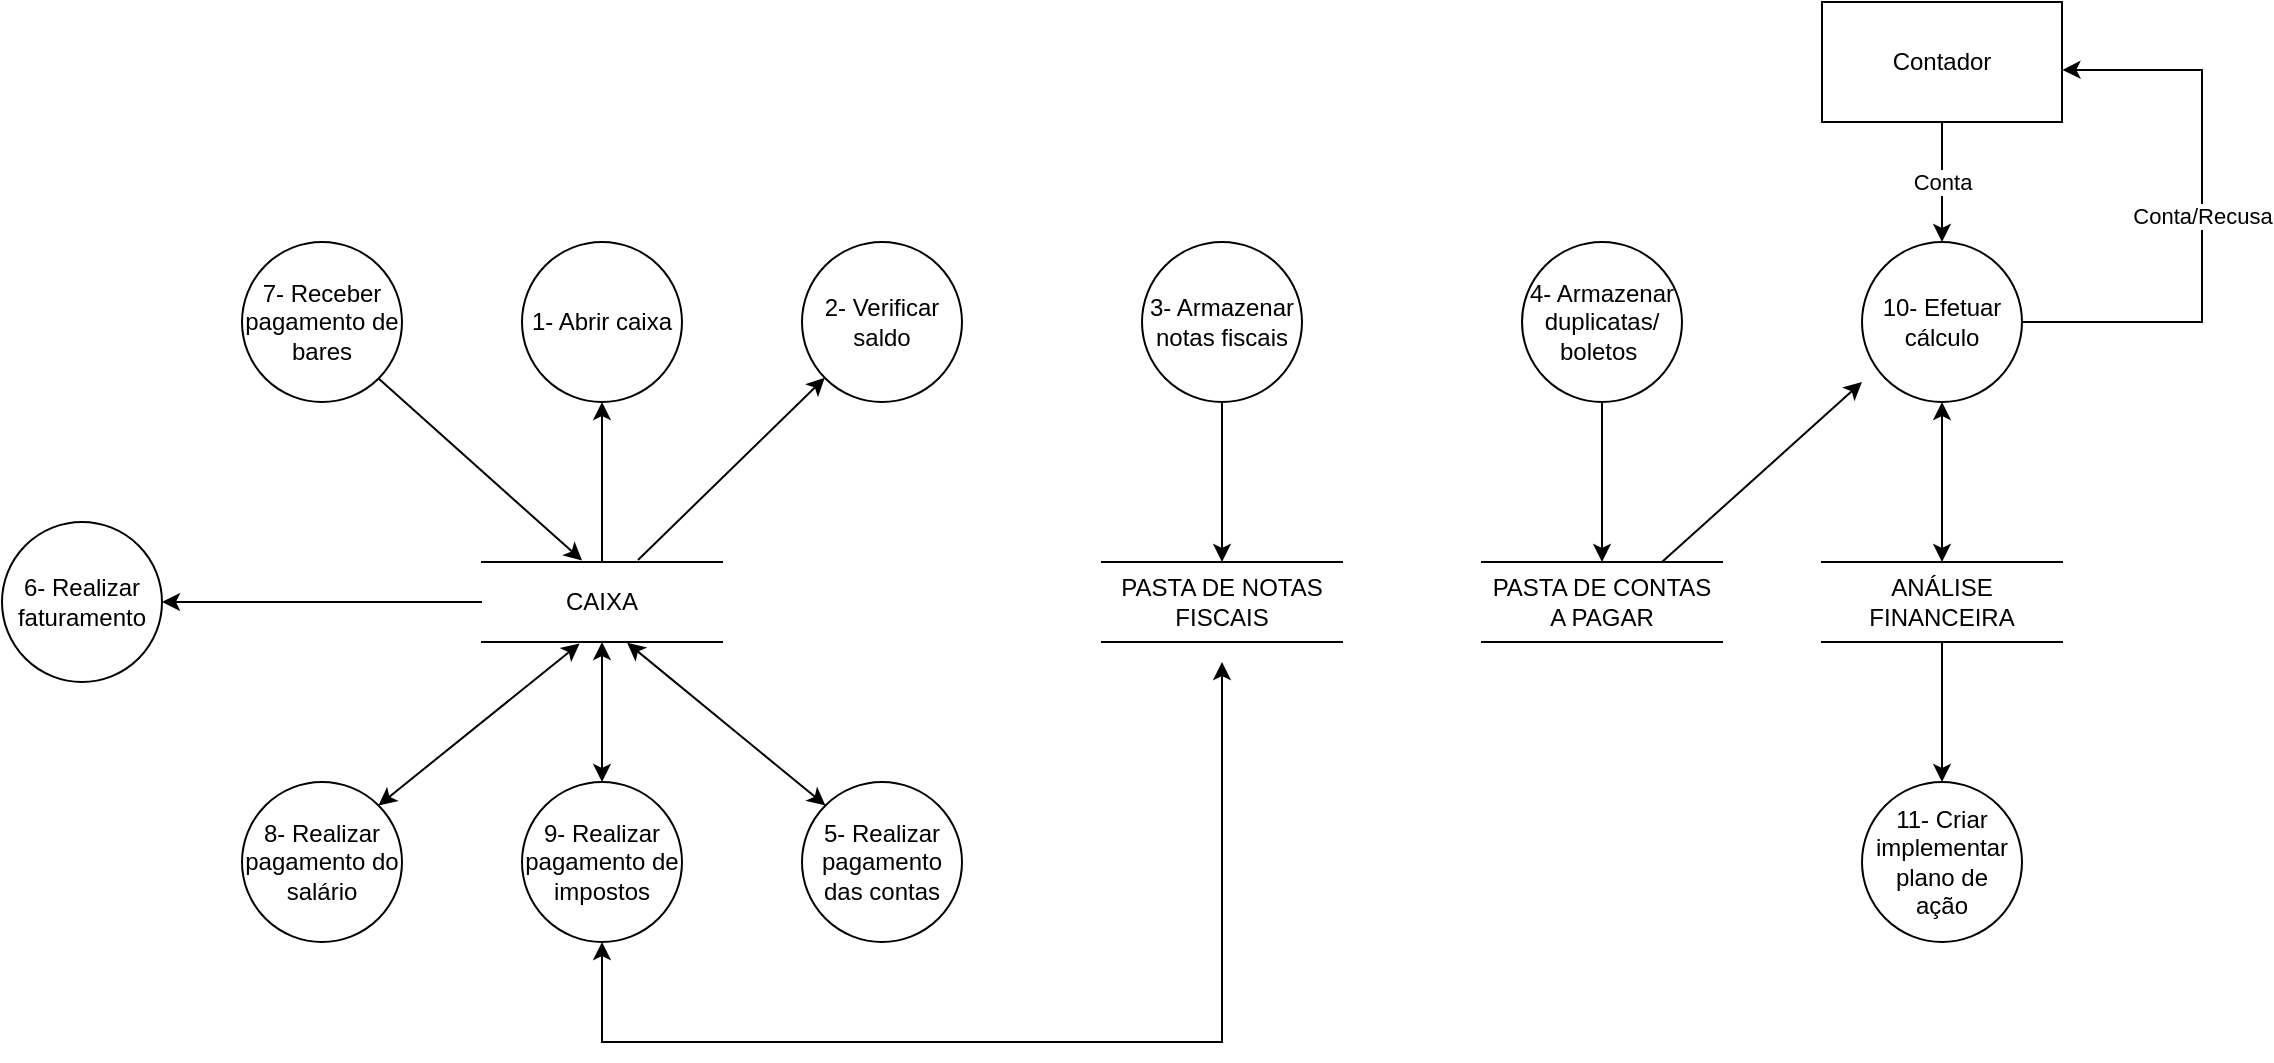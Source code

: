 <mxfile version="12.8.8" type="device"><diagram id="GbOz0Nd0qkdgYAGftv0R" name="Page-1"><mxGraphModel dx="2522" dy="433" grid="1" gridSize="10" guides="1" tooltips="1" connect="1" arrows="1" fold="1" page="1" pageScale="1" pageWidth="827" pageHeight="1169" math="0" shadow="0"><root><mxCell id="0"/><mxCell id="1" parent="0"/><mxCell id="bYGQxbnbJjQR9nTMSgg3-47" value="Conta" style="edgeStyle=orthogonalEdgeStyle;rounded=0;orthogonalLoop=1;jettySize=auto;html=1;exitX=0.5;exitY=1;exitDx=0;exitDy=0;entryX=0.5;entryY=0;entryDx=0;entryDy=0;startArrow=none;startFill=0;" parent="1" source="bYGQxbnbJjQR9nTMSgg3-1" target="bYGQxbnbJjQR9nTMSgg3-12" edge="1"><mxGeometry relative="1" as="geometry"><Array as="points"><mxPoint x="70" y="250"/><mxPoint x="70" y="250"/></Array></mxGeometry></mxCell><mxCell id="bYGQxbnbJjQR9nTMSgg3-1" value="Contador" style="rounded=0;whiteSpace=wrap;html=1;" parent="1" vertex="1"><mxGeometry x="10" y="160" width="120" height="60" as="geometry"/></mxCell><mxCell id="bYGQxbnbJjQR9nTMSgg3-2" value="1- Abrir caixa" style="ellipse;whiteSpace=wrap;html=1;aspect=fixed;" parent="1" vertex="1"><mxGeometry x="-640" y="280" width="80" height="80" as="geometry"/></mxCell><mxCell id="OptPhXuBTvW8J67bfShj-2" style="edgeStyle=orthogonalEdgeStyle;rounded=0;orthogonalLoop=1;jettySize=auto;html=1;exitX=0.5;exitY=0;exitDx=0;exitDy=0;entryX=0.5;entryY=1;entryDx=0;entryDy=0;" edge="1" parent="1" source="bYGQxbnbJjQR9nTMSgg3-3" target="bYGQxbnbJjQR9nTMSgg3-2"><mxGeometry relative="1" as="geometry"/></mxCell><mxCell id="bYGQxbnbJjQR9nTMSgg3-3" value="CAIXA" style="shape=partialRectangle;whiteSpace=wrap;html=1;left=0;right=0;fillColor=none;" parent="1" vertex="1"><mxGeometry x="-660" y="440" width="120" height="40" as="geometry"/></mxCell><mxCell id="OptPhXuBTvW8J67bfShj-6" style="edgeStyle=orthogonalEdgeStyle;rounded=0;orthogonalLoop=1;jettySize=auto;html=1;exitX=0.5;exitY=1;exitDx=0;exitDy=0;entryX=0.5;entryY=0;entryDx=0;entryDy=0;" edge="1" parent="1" source="bYGQxbnbJjQR9nTMSgg3-6" target="OptPhXuBTvW8J67bfShj-4"><mxGeometry relative="1" as="geometry"/></mxCell><mxCell id="bYGQxbnbJjQR9nTMSgg3-6" value="3- Armazenar notas fiscais" style="ellipse;whiteSpace=wrap;html=1;aspect=fixed;" parent="1" vertex="1"><mxGeometry x="-330" y="280" width="80" height="80" as="geometry"/></mxCell><mxCell id="OptPhXuBTvW8J67bfShj-7" style="edgeStyle=orthogonalEdgeStyle;rounded=0;orthogonalLoop=1;jettySize=auto;html=1;exitX=0.5;exitY=1;exitDx=0;exitDy=0;entryX=0.5;entryY=0;entryDx=0;entryDy=0;" edge="1" parent="1" source="bYGQxbnbJjQR9nTMSgg3-7" target="bYGQxbnbJjQR9nTMSgg3-19"><mxGeometry relative="1" as="geometry"/></mxCell><mxCell id="bYGQxbnbJjQR9nTMSgg3-7" value="4- Armazenar duplicatas/&lt;br&gt;boletos&amp;nbsp;" style="ellipse;whiteSpace=wrap;html=1;aspect=fixed;" parent="1" vertex="1"><mxGeometry x="-140" y="280" width="80" height="80" as="geometry"/></mxCell><mxCell id="bYGQxbnbJjQR9nTMSgg3-8" value="2- Verificar saldo" style="ellipse;whiteSpace=wrap;html=1;aspect=fixed;" parent="1" vertex="1"><mxGeometry x="-500" y="280" width="80" height="80" as="geometry"/></mxCell><mxCell id="bYGQxbnbJjQR9nTMSgg3-9" value="5- Realizar pagamento das contas" style="ellipse;whiteSpace=wrap;html=1;aspect=fixed;" parent="1" vertex="1"><mxGeometry x="-500" y="550" width="80" height="80" as="geometry"/></mxCell><mxCell id="bYGQxbnbJjQR9nTMSgg3-10" value="6- Realizar faturamento" style="ellipse;whiteSpace=wrap;html=1;aspect=fixed;" parent="1" vertex="1"><mxGeometry x="-900" y="420" width="80" height="80" as="geometry"/></mxCell><mxCell id="bYGQxbnbJjQR9nTMSgg3-11" value="7- Receber pagamento de bares" style="ellipse;whiteSpace=wrap;html=1;aspect=fixed;" parent="1" vertex="1"><mxGeometry x="-780" y="280" width="80" height="80" as="geometry"/></mxCell><mxCell id="bYGQxbnbJjQR9nTMSgg3-44" style="edgeStyle=orthogonalEdgeStyle;rounded=0;orthogonalLoop=1;jettySize=auto;html=1;exitX=0.5;exitY=0;exitDx=0;exitDy=0;startArrow=classic;startFill=1;entryX=0.5;entryY=1;entryDx=0;entryDy=0;" parent="1" source="bYGQxbnbJjQR9nTMSgg3-38" target="bYGQxbnbJjQR9nTMSgg3-12" edge="1"><mxGeometry relative="1" as="geometry"><mxPoint x="70" y="410" as="sourcePoint"/></mxGeometry></mxCell><mxCell id="bYGQxbnbJjQR9nTMSgg3-48" value="Conta/Recusa" style="edgeStyle=orthogonalEdgeStyle;rounded=0;orthogonalLoop=1;jettySize=auto;html=1;exitX=1;exitY=0.5;exitDx=0;exitDy=0;startArrow=none;startFill=0;entryX=1.002;entryY=0.567;entryDx=0;entryDy=0;entryPerimeter=0;" parent="1" source="bYGQxbnbJjQR9nTMSgg3-12" target="bYGQxbnbJjQR9nTMSgg3-1" edge="1"><mxGeometry relative="1" as="geometry"><mxPoint x="190" y="180" as="targetPoint"/><Array as="points"><mxPoint x="200" y="320"/><mxPoint x="200" y="194"/><mxPoint x="132" y="194"/></Array></mxGeometry></mxCell><mxCell id="bYGQxbnbJjQR9nTMSgg3-12" value="10- Efetuar cálculo" style="ellipse;whiteSpace=wrap;html=1;aspect=fixed;" parent="1" vertex="1"><mxGeometry x="30" y="280" width="80" height="80" as="geometry"/></mxCell><mxCell id="bYGQxbnbJjQR9nTMSgg3-13" value="8- Realizar pagamento do salário" style="ellipse;whiteSpace=wrap;html=1;aspect=fixed;" parent="1" vertex="1"><mxGeometry x="-780" y="550" width="80" height="80" as="geometry"/></mxCell><mxCell id="bYGQxbnbJjQR9nTMSgg3-30" value="" style="edgeStyle=orthogonalEdgeStyle;rounded=0;orthogonalLoop=1;jettySize=auto;html=1;startArrow=classic;startFill=1;" parent="1" source="bYGQxbnbJjQR9nTMSgg3-14" target="bYGQxbnbJjQR9nTMSgg3-3" edge="1"><mxGeometry relative="1" as="geometry"/></mxCell><mxCell id="OptPhXuBTvW8J67bfShj-10" style="edgeStyle=orthogonalEdgeStyle;rounded=0;orthogonalLoop=1;jettySize=auto;html=1;exitX=0.5;exitY=1;exitDx=0;exitDy=0;startArrow=classic;startFill=1;" edge="1" parent="1" source="bYGQxbnbJjQR9nTMSgg3-14"><mxGeometry relative="1" as="geometry"><mxPoint x="-290" y="490" as="targetPoint"/><Array as="points"><mxPoint x="-600" y="680"/><mxPoint x="-290" y="680"/></Array></mxGeometry></mxCell><mxCell id="bYGQxbnbJjQR9nTMSgg3-14" value="9- Realizar pagamento de impostos" style="ellipse;whiteSpace=wrap;html=1;aspect=fixed;" parent="1" vertex="1"><mxGeometry x="-640" y="550" width="80" height="80" as="geometry"/></mxCell><mxCell id="bYGQxbnbJjQR9nTMSgg3-45" style="edgeStyle=orthogonalEdgeStyle;rounded=0;orthogonalLoop=1;jettySize=auto;html=1;exitX=0.5;exitY=1;exitDx=0;exitDy=0;entryX=0.5;entryY=0;entryDx=0;entryDy=0;startArrow=none;startFill=0;" parent="1" source="bYGQxbnbJjQR9nTMSgg3-38" target="bYGQxbnbJjQR9nTMSgg3-15" edge="1"><mxGeometry relative="1" as="geometry"/></mxCell><mxCell id="bYGQxbnbJjQR9nTMSgg3-15" value="11- Criar implementar plano de &lt;br&gt;ação" style="ellipse;whiteSpace=wrap;html=1;aspect=fixed;" parent="1" vertex="1"><mxGeometry x="30" y="550" width="80" height="80" as="geometry"/></mxCell><mxCell id="bYGQxbnbJjQR9nTMSgg3-19" value="PASTA DE CONTAS A PAGAR" style="shape=partialRectangle;whiteSpace=wrap;html=1;left=0;right=0;fillColor=none;" parent="1" vertex="1"><mxGeometry x="-160" y="440" width="120" height="40" as="geometry"/></mxCell><mxCell id="bYGQxbnbJjQR9nTMSgg3-31" value="" style="endArrow=classic;html=1;exitX=1;exitY=0;exitDx=0;exitDy=0;entryX=0.407;entryY=1.019;entryDx=0;entryDy=0;entryPerimeter=0;startArrow=classic;startFill=1;" parent="1" source="bYGQxbnbJjQR9nTMSgg3-13" target="bYGQxbnbJjQR9nTMSgg3-3" edge="1"><mxGeometry width="50" height="50" relative="1" as="geometry"><mxPoint x="-710" y="560" as="sourcePoint"/><mxPoint x="-620" y="480" as="targetPoint"/></mxGeometry></mxCell><mxCell id="bYGQxbnbJjQR9nTMSgg3-32" value="" style="endArrow=classic;html=1;exitX=0;exitY=0;exitDx=0;exitDy=0;entryX=0.605;entryY=1.01;entryDx=0;entryDy=0;entryPerimeter=0;startArrow=classic;startFill=1;" parent="1" source="bYGQxbnbJjQR9nTMSgg3-9" target="bYGQxbnbJjQR9nTMSgg3-3" edge="1"><mxGeometry width="50" height="50" relative="1" as="geometry"><mxPoint x="-520" y="550" as="sourcePoint"/><mxPoint x="-640" y="460" as="targetPoint"/></mxGeometry></mxCell><mxCell id="bYGQxbnbJjQR9nTMSgg3-38" value="ANÁLISE FINANCEIRA" style="shape=partialRectangle;whiteSpace=wrap;html=1;left=0;right=0;fillColor=none;" parent="1" vertex="1"><mxGeometry x="10" y="440" width="120" height="40" as="geometry"/></mxCell><mxCell id="bYGQxbnbJjQR9nTMSgg3-39" value="" style="endArrow=classic;html=1;exitX=0;exitY=0.5;exitDx=0;exitDy=0;entryX=1;entryY=0.5;entryDx=0;entryDy=0;" parent="1" source="bYGQxbnbJjQR9nTMSgg3-3" target="bYGQxbnbJjQR9nTMSgg3-10" edge="1"><mxGeometry width="50" height="50" relative="1" as="geometry"><mxPoint x="-632" y="480" as="sourcePoint"/><mxPoint x="-840" y="560" as="targetPoint"/></mxGeometry></mxCell><mxCell id="bYGQxbnbJjQR9nTMSgg3-40" value="" style="endArrow=classic;html=1;entryX=0.417;entryY=-0.018;entryDx=0;entryDy=0;entryPerimeter=0;exitX=1;exitY=1;exitDx=0;exitDy=0;" parent="1" source="bYGQxbnbJjQR9nTMSgg3-11" target="bYGQxbnbJjQR9nTMSgg3-3" edge="1"><mxGeometry width="50" height="50" relative="1" as="geometry"><mxPoint x="-690" y="370" as="sourcePoint"/><mxPoint x="-740" y="420" as="targetPoint"/></mxGeometry></mxCell><mxCell id="OptPhXuBTvW8J67bfShj-3" value="" style="endArrow=classic;html=1;exitX=0.65;exitY=-0.025;exitDx=0;exitDy=0;exitPerimeter=0;" edge="1" parent="1" source="bYGQxbnbJjQR9nTMSgg3-3" target="bYGQxbnbJjQR9nTMSgg3-8"><mxGeometry width="50" height="50" relative="1" as="geometry"><mxPoint x="-570" y="430" as="sourcePoint"/><mxPoint x="-490" y="360" as="targetPoint"/></mxGeometry></mxCell><mxCell id="OptPhXuBTvW8J67bfShj-4" value="PASTA DE NOTAS FISCAIS" style="shape=partialRectangle;whiteSpace=wrap;html=1;left=0;right=0;fillColor=none;" vertex="1" parent="1"><mxGeometry x="-350" y="440" width="120" height="40" as="geometry"/></mxCell><mxCell id="OptPhXuBTvW8J67bfShj-8" value="" style="endArrow=classic;html=1;" edge="1" parent="1"><mxGeometry width="50" height="50" relative="1" as="geometry"><mxPoint x="-70" y="440" as="sourcePoint"/><mxPoint x="30" y="350" as="targetPoint"/></mxGeometry></mxCell></root></mxGraphModel></diagram></mxfile>
